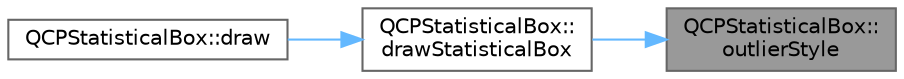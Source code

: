 digraph "QCPStatisticalBox::outlierStyle"
{
 // LATEX_PDF_SIZE
  bgcolor="transparent";
  edge [fontname=Helvetica,fontsize=10,labelfontname=Helvetica,labelfontsize=10];
  node [fontname=Helvetica,fontsize=10,shape=box,height=0.2,width=0.4];
  rankdir="RL";
  Node1 [label="QCPStatisticalBox::\loutlierStyle",height=0.2,width=0.4,color="gray40", fillcolor="grey60", style="filled", fontcolor="black",tooltip=" "];
  Node1 -> Node2 [dir="back",color="steelblue1",style="solid"];
  Node2 [label="QCPStatisticalBox::\ldrawStatisticalBox",height=0.2,width=0.4,color="grey40", fillcolor="white", style="filled",URL="$class_q_c_p_statistical_box.html#a02dc6b561be8203d460d7263da74b8a9",tooltip=" "];
  Node2 -> Node3 [dir="back",color="steelblue1",style="solid"];
  Node3 [label="QCPStatisticalBox::draw",height=0.2,width=0.4,color="grey40", fillcolor="white", style="filled",URL="$class_q_c_p_statistical_box.html#afcff35fa79728cfe10e80e0702014fea",tooltip=" "];
}
